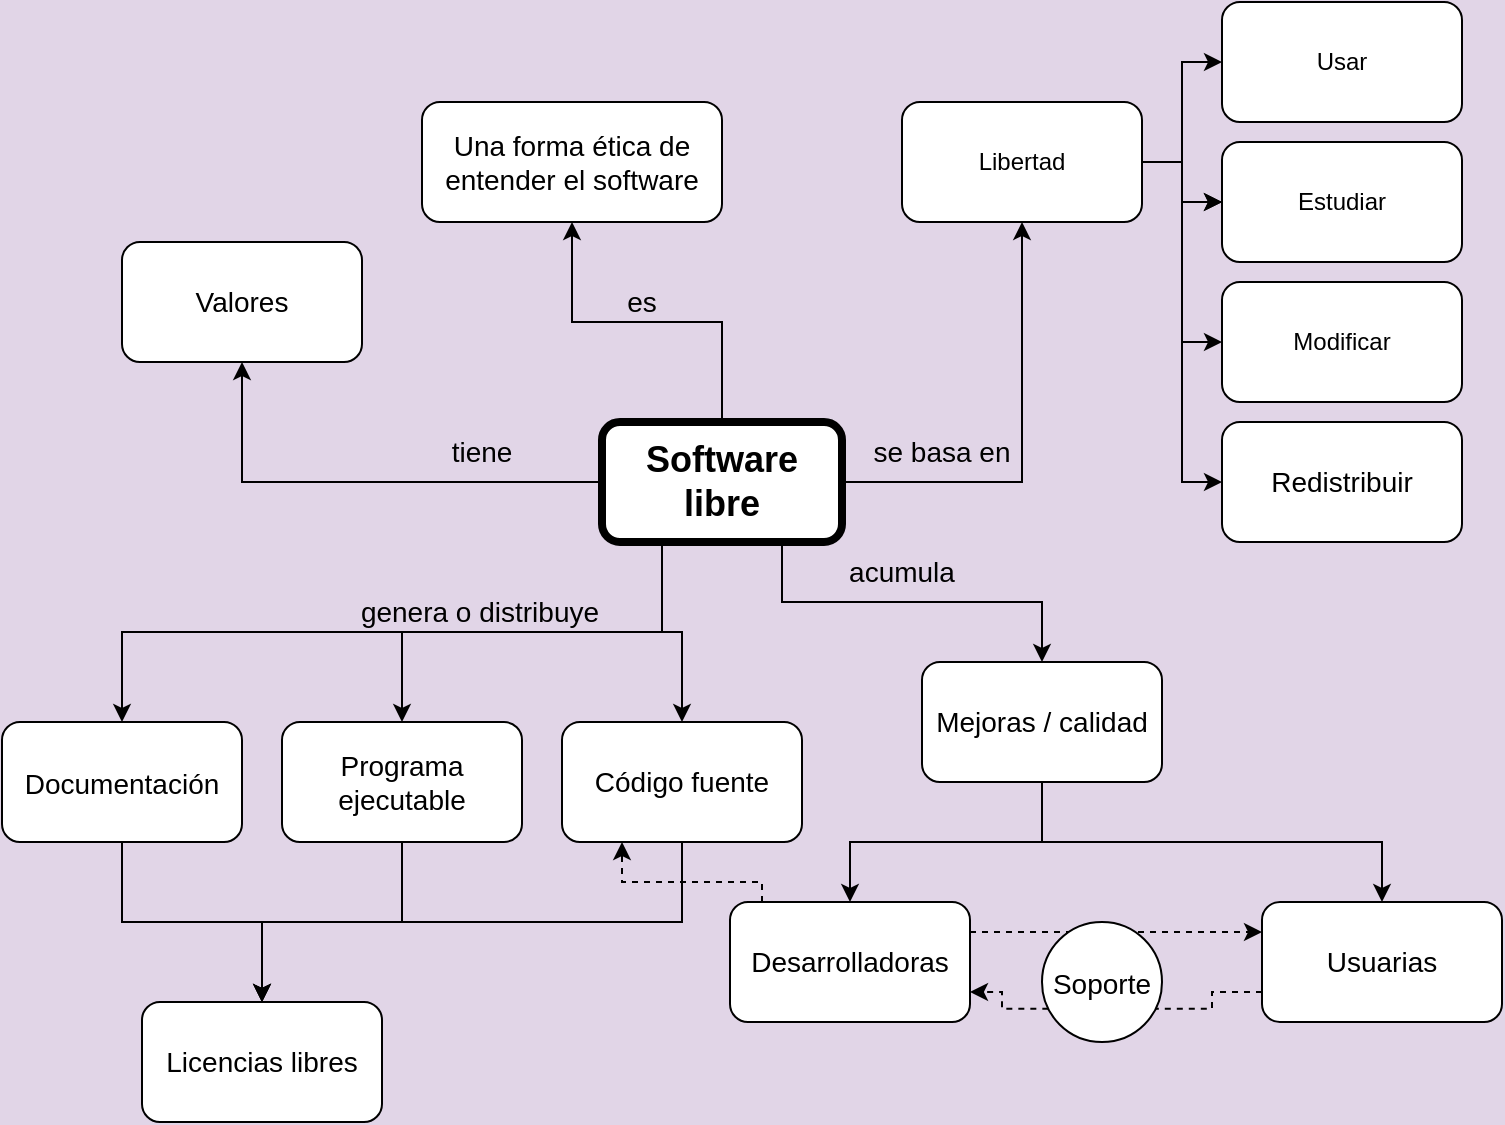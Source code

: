 <mxfile version="17.4.0" type="github">
  <diagram id="mqcoBNqN5jFAtbz3qUNQ" name="Page-1">
    <mxGraphModel dx="1348" dy="793" grid="1" gridSize="10" guides="1" tooltips="1" connect="1" arrows="1" fold="1" page="1" pageScale="1" pageWidth="827" pageHeight="1169" background="#E1D5E7" math="0" shadow="0">
      <root>
        <mxCell id="0" />
        <mxCell id="1" parent="0" />
        <mxCell id="0BLlIOfwIHSrkyi2slhk-3" style="edgeStyle=orthogonalEdgeStyle;rounded=0;orthogonalLoop=1;jettySize=auto;html=1;entryX=0.5;entryY=1;entryDx=0;entryDy=0;fontSize=14;" edge="1" parent="1" source="0BLlIOfwIHSrkyi2slhk-1" target="0BLlIOfwIHSrkyi2slhk-2">
          <mxGeometry relative="1" as="geometry" />
        </mxCell>
        <mxCell id="0BLlIOfwIHSrkyi2slhk-8" value="" style="edgeStyle=orthogonalEdgeStyle;rounded=0;orthogonalLoop=1;jettySize=auto;html=1;fontSize=14;" edge="1" parent="1" source="0BLlIOfwIHSrkyi2slhk-1" target="0BLlIOfwIHSrkyi2slhk-7">
          <mxGeometry relative="1" as="geometry" />
        </mxCell>
        <mxCell id="0BLlIOfwIHSrkyi2slhk-10" style="edgeStyle=orthogonalEdgeStyle;rounded=0;orthogonalLoop=1;jettySize=auto;html=1;exitX=0.25;exitY=1;exitDx=0;exitDy=0;fontSize=18;entryX=0.5;entryY=0;entryDx=0;entryDy=0;" edge="1" parent="1" source="0BLlIOfwIHSrkyi2slhk-1" target="0BLlIOfwIHSrkyi2slhk-11">
          <mxGeometry relative="1" as="geometry">
            <mxPoint x="289" y="510" as="targetPoint" />
          </mxGeometry>
        </mxCell>
        <mxCell id="0BLlIOfwIHSrkyi2slhk-12" style="edgeStyle=orthogonalEdgeStyle;rounded=0;orthogonalLoop=1;jettySize=auto;html=1;exitX=0.25;exitY=1;exitDx=0;exitDy=0;fontSize=14;" edge="1" parent="1" source="0BLlIOfwIHSrkyi2slhk-1" target="0BLlIOfwIHSrkyi2slhk-13">
          <mxGeometry relative="1" as="geometry">
            <mxPoint x="369" y="640" as="targetPoint" />
          </mxGeometry>
        </mxCell>
        <mxCell id="0BLlIOfwIHSrkyi2slhk-14" style="edgeStyle=orthogonalEdgeStyle;rounded=0;orthogonalLoop=1;jettySize=auto;html=1;exitX=0.25;exitY=1;exitDx=0;exitDy=0;fontSize=14;" edge="1" parent="1" source="0BLlIOfwIHSrkyi2slhk-1" target="0BLlIOfwIHSrkyi2slhk-15">
          <mxGeometry relative="1" as="geometry">
            <mxPoint x="459" y="500" as="targetPoint" />
          </mxGeometry>
        </mxCell>
        <mxCell id="0BLlIOfwIHSrkyi2slhk-21" style="edgeStyle=orthogonalEdgeStyle;rounded=0;orthogonalLoop=1;jettySize=auto;html=1;exitX=0.75;exitY=1;exitDx=0;exitDy=0;fontSize=14;" edge="1" parent="1" source="0BLlIOfwIHSrkyi2slhk-1" target="0BLlIOfwIHSrkyi2slhk-22">
          <mxGeometry relative="1" as="geometry">
            <mxPoint x="559" y="530" as="targetPoint" />
          </mxGeometry>
        </mxCell>
        <mxCell id="0BLlIOfwIHSrkyi2slhk-28" value="" style="edgeStyle=orthogonalEdgeStyle;rounded=0;orthogonalLoop=1;jettySize=auto;html=1;fontSize=14;" edge="1" parent="1" source="0BLlIOfwIHSrkyi2slhk-1" target="0BLlIOfwIHSrkyi2slhk-27">
          <mxGeometry relative="1" as="geometry" />
        </mxCell>
        <mxCell id="0BLlIOfwIHSrkyi2slhk-1" value="&lt;b&gt;&lt;font style=&quot;font-size: 14px&quot;&gt;&lt;font style=&quot;font-size: 18px&quot;&gt;Software libre&lt;/font&gt;&lt;br&gt;&lt;/font&gt;&lt;/b&gt;" style="rounded=1;whiteSpace=wrap;html=1;strokeWidth=4;" vertex="1" parent="1">
          <mxGeometry x="339" y="380" width="120" height="60" as="geometry" />
        </mxCell>
        <mxCell id="0BLlIOfwIHSrkyi2slhk-2" value="Una forma ética de entender el software" style="rounded=1;whiteSpace=wrap;html=1;fontSize=14;" vertex="1" parent="1">
          <mxGeometry x="249" y="220" width="150" height="60" as="geometry" />
        </mxCell>
        <mxCell id="0BLlIOfwIHSrkyi2slhk-4" value="es" style="text;html=1;strokeColor=none;fillColor=none;align=center;verticalAlign=middle;whiteSpace=wrap;rounded=0;fontSize=14;" vertex="1" parent="1">
          <mxGeometry x="329" y="305" width="60" height="30" as="geometry" />
        </mxCell>
        <mxCell id="0BLlIOfwIHSrkyi2slhk-7" value="&lt;font style=&quot;font-size: 14px&quot;&gt;Valores&lt;b&gt;&lt;font style=&quot;font-size: 14px&quot;&gt;&lt;br&gt;&lt;/font&gt;&lt;/b&gt;&lt;/font&gt;" style="rounded=1;whiteSpace=wrap;html=1;" vertex="1" parent="1">
          <mxGeometry x="99" y="290" width="120" height="60" as="geometry" />
        </mxCell>
        <mxCell id="0BLlIOfwIHSrkyi2slhk-9" value="tiene" style="text;html=1;strokeColor=none;fillColor=none;align=center;verticalAlign=middle;whiteSpace=wrap;rounded=0;fontSize=14;" vertex="1" parent="1">
          <mxGeometry x="249" y="380" width="60" height="30" as="geometry" />
        </mxCell>
        <mxCell id="0BLlIOfwIHSrkyi2slhk-16" style="edgeStyle=orthogonalEdgeStyle;rounded=0;orthogonalLoop=1;jettySize=auto;html=1;fontSize=14;" edge="1" parent="1" source="0BLlIOfwIHSrkyi2slhk-11" target="0BLlIOfwIHSrkyi2slhk-17">
          <mxGeometry relative="1" as="geometry">
            <mxPoint x="129" y="630" as="targetPoint" />
          </mxGeometry>
        </mxCell>
        <mxCell id="0BLlIOfwIHSrkyi2slhk-11" value="&lt;font style=&quot;font-size: 14px&quot;&gt;Documentación&lt;/font&gt;" style="rounded=1;whiteSpace=wrap;html=1;fontSize=18;" vertex="1" parent="1">
          <mxGeometry x="39" y="530" width="120" height="60" as="geometry" />
        </mxCell>
        <mxCell id="0BLlIOfwIHSrkyi2slhk-18" style="edgeStyle=orthogonalEdgeStyle;rounded=0;orthogonalLoop=1;jettySize=auto;html=1;exitX=0.5;exitY=1;exitDx=0;exitDy=0;fontSize=14;" edge="1" parent="1" source="0BLlIOfwIHSrkyi2slhk-13" target="0BLlIOfwIHSrkyi2slhk-17">
          <mxGeometry relative="1" as="geometry" />
        </mxCell>
        <mxCell id="0BLlIOfwIHSrkyi2slhk-13" value="Programa ejecutable" style="rounded=1;whiteSpace=wrap;html=1;fontSize=14;" vertex="1" parent="1">
          <mxGeometry x="179" y="530" width="120" height="60" as="geometry" />
        </mxCell>
        <mxCell id="0BLlIOfwIHSrkyi2slhk-19" style="edgeStyle=orthogonalEdgeStyle;rounded=0;orthogonalLoop=1;jettySize=auto;html=1;entryX=0.5;entryY=0;entryDx=0;entryDy=0;fontSize=14;" edge="1" parent="1" source="0BLlIOfwIHSrkyi2slhk-15" target="0BLlIOfwIHSrkyi2slhk-17">
          <mxGeometry relative="1" as="geometry">
            <Array as="points">
              <mxPoint x="379" y="630" />
              <mxPoint x="169" y="630" />
            </Array>
          </mxGeometry>
        </mxCell>
        <mxCell id="0BLlIOfwIHSrkyi2slhk-15" value="Código fuente" style="rounded=1;whiteSpace=wrap;html=1;fontSize=14;" vertex="1" parent="1">
          <mxGeometry x="319" y="530" width="120" height="60" as="geometry" />
        </mxCell>
        <mxCell id="0BLlIOfwIHSrkyi2slhk-17" value="Licencias libres" style="rounded=1;whiteSpace=wrap;html=1;fontSize=14;" vertex="1" parent="1">
          <mxGeometry x="109" y="670" width="120" height="60" as="geometry" />
        </mxCell>
        <mxCell id="0BLlIOfwIHSrkyi2slhk-20" value="genera o distribuye" style="text;html=1;strokeColor=none;fillColor=none;align=center;verticalAlign=middle;whiteSpace=wrap;rounded=0;fontSize=14;" vertex="1" parent="1">
          <mxGeometry x="188" y="460" width="180" height="30" as="geometry" />
        </mxCell>
        <mxCell id="0BLlIOfwIHSrkyi2slhk-23" style="edgeStyle=orthogonalEdgeStyle;rounded=0;orthogonalLoop=1;jettySize=auto;html=1;fontSize=14;" edge="1" parent="1" source="0BLlIOfwIHSrkyi2slhk-22" target="0BLlIOfwIHSrkyi2slhk-24">
          <mxGeometry relative="1" as="geometry">
            <mxPoint x="509" y="610" as="targetPoint" />
          </mxGeometry>
        </mxCell>
        <mxCell id="0BLlIOfwIHSrkyi2slhk-22" value="Mejoras / calidad" style="rounded=1;whiteSpace=wrap;html=1;fontSize=14;" vertex="1" parent="1">
          <mxGeometry x="499" y="500" width="120" height="60" as="geometry" />
        </mxCell>
        <mxCell id="0BLlIOfwIHSrkyi2slhk-41" style="edgeStyle=orthogonalEdgeStyle;rounded=0;orthogonalLoop=1;jettySize=auto;html=1;entryX=0.25;entryY=1;entryDx=0;entryDy=0;fontSize=18;dashed=1;" edge="1" parent="1" source="0BLlIOfwIHSrkyi2slhk-24" target="0BLlIOfwIHSrkyi2slhk-15">
          <mxGeometry relative="1" as="geometry">
            <Array as="points">
              <mxPoint x="419" y="650" />
              <mxPoint x="419" y="610" />
              <mxPoint x="349" y="610" />
            </Array>
          </mxGeometry>
        </mxCell>
        <mxCell id="0BLlIOfwIHSrkyi2slhk-43" style="edgeStyle=orthogonalEdgeStyle;rounded=0;orthogonalLoop=1;jettySize=auto;html=1;exitX=1;exitY=0.25;exitDx=0;exitDy=0;entryX=0;entryY=0.25;entryDx=0;entryDy=0;dashed=1;fontSize=18;" edge="1" parent="1" source="0BLlIOfwIHSrkyi2slhk-24" target="0BLlIOfwIHSrkyi2slhk-26">
          <mxGeometry relative="1" as="geometry" />
        </mxCell>
        <mxCell id="0BLlIOfwIHSrkyi2slhk-24" value="Desarrolladoras" style="rounded=1;whiteSpace=wrap;html=1;fontSize=14;" vertex="1" parent="1">
          <mxGeometry x="403" y="620" width="120" height="60" as="geometry" />
        </mxCell>
        <mxCell id="0BLlIOfwIHSrkyi2slhk-25" style="edgeStyle=orthogonalEdgeStyle;rounded=0;orthogonalLoop=1;jettySize=auto;html=1;exitX=0.5;exitY=1;exitDx=0;exitDy=0;fontSize=14;" edge="1" parent="1" source="0BLlIOfwIHSrkyi2slhk-22" target="0BLlIOfwIHSrkyi2slhk-26">
          <mxGeometry relative="1" as="geometry">
            <mxPoint x="649" y="620" as="targetPoint" />
          </mxGeometry>
        </mxCell>
        <mxCell id="0BLlIOfwIHSrkyi2slhk-44" style="edgeStyle=orthogonalEdgeStyle;rounded=0;orthogonalLoop=1;jettySize=auto;html=1;exitX=0;exitY=0.75;exitDx=0;exitDy=0;entryX=1;entryY=0.75;entryDx=0;entryDy=0;dashed=1;fontSize=18;startArrow=none;" edge="1" parent="1" source="0BLlIOfwIHSrkyi2slhk-45" target="0BLlIOfwIHSrkyi2slhk-24">
          <mxGeometry relative="1" as="geometry" />
        </mxCell>
        <mxCell id="0BLlIOfwIHSrkyi2slhk-26" value="Usuarias" style="rounded=1;whiteSpace=wrap;html=1;fontSize=14;" vertex="1" parent="1">
          <mxGeometry x="669" y="620" width="120" height="60" as="geometry" />
        </mxCell>
        <mxCell id="0BLlIOfwIHSrkyi2slhk-31" value="" style="edgeStyle=orthogonalEdgeStyle;rounded=0;orthogonalLoop=1;jettySize=auto;html=1;fontSize=14;" edge="1" parent="1" source="0BLlIOfwIHSrkyi2slhk-27" target="0BLlIOfwIHSrkyi2slhk-30">
          <mxGeometry relative="1" as="geometry" />
        </mxCell>
        <mxCell id="0BLlIOfwIHSrkyi2slhk-34" value="" style="edgeStyle=orthogonalEdgeStyle;rounded=0;orthogonalLoop=1;jettySize=auto;html=1;fontSize=14;" edge="1" parent="1" source="0BLlIOfwIHSrkyi2slhk-27" target="0BLlIOfwIHSrkyi2slhk-33">
          <mxGeometry relative="1" as="geometry" />
        </mxCell>
        <mxCell id="0BLlIOfwIHSrkyi2slhk-35" value="" style="edgeStyle=orthogonalEdgeStyle;rounded=0;orthogonalLoop=1;jettySize=auto;html=1;fontSize=14;" edge="1" parent="1" source="0BLlIOfwIHSrkyi2slhk-27" target="0BLlIOfwIHSrkyi2slhk-33">
          <mxGeometry relative="1" as="geometry" />
        </mxCell>
        <mxCell id="0BLlIOfwIHSrkyi2slhk-37" value="" style="edgeStyle=orthogonalEdgeStyle;rounded=0;orthogonalLoop=1;jettySize=auto;html=1;fontSize=14;entryX=0;entryY=0.5;entryDx=0;entryDy=0;" edge="1" parent="1" source="0BLlIOfwIHSrkyi2slhk-27" target="0BLlIOfwIHSrkyi2slhk-36">
          <mxGeometry relative="1" as="geometry">
            <Array as="points">
              <mxPoint x="629" y="250" />
              <mxPoint x="629" y="340" />
            </Array>
          </mxGeometry>
        </mxCell>
        <mxCell id="0BLlIOfwIHSrkyi2slhk-38" style="edgeStyle=orthogonalEdgeStyle;rounded=0;orthogonalLoop=1;jettySize=auto;html=1;fontSize=14;startArrow=none;exitX=1;exitY=0.5;exitDx=0;exitDy=0;entryX=0;entryY=0.5;entryDx=0;entryDy=0;" edge="1" parent="1" source="0BLlIOfwIHSrkyi2slhk-27" target="0BLlIOfwIHSrkyi2slhk-39">
          <mxGeometry relative="1" as="geometry">
            <mxPoint x="709" y="510" as="targetPoint" />
            <Array as="points">
              <mxPoint x="629" y="250" />
              <mxPoint x="629" y="410" />
            </Array>
          </mxGeometry>
        </mxCell>
        <mxCell id="0BLlIOfwIHSrkyi2slhk-27" value="Libertad" style="rounded=1;whiteSpace=wrap;html=1;" vertex="1" parent="1">
          <mxGeometry x="489" y="220" width="120" height="60" as="geometry" />
        </mxCell>
        <mxCell id="0BLlIOfwIHSrkyi2slhk-30" value="Usar" style="rounded=1;whiteSpace=wrap;html=1;" vertex="1" parent="1">
          <mxGeometry x="649" y="170" width="120" height="60" as="geometry" />
        </mxCell>
        <mxCell id="0BLlIOfwIHSrkyi2slhk-36" value="Modificar" style="rounded=1;whiteSpace=wrap;html=1;" vertex="1" parent="1">
          <mxGeometry x="649" y="310" width="120" height="60" as="geometry" />
        </mxCell>
        <mxCell id="0BLlIOfwIHSrkyi2slhk-39" value="Redistribuir" style="rounded=1;whiteSpace=wrap;html=1;fontSize=14;" vertex="1" parent="1">
          <mxGeometry x="649" y="380" width="120" height="60" as="geometry" />
        </mxCell>
        <mxCell id="0BLlIOfwIHSrkyi2slhk-33" value="Estudiar" style="rounded=1;whiteSpace=wrap;html=1;" vertex="1" parent="1">
          <mxGeometry x="649" y="240" width="120" height="60" as="geometry" />
        </mxCell>
        <mxCell id="0BLlIOfwIHSrkyi2slhk-40" value="" style="edgeStyle=orthogonalEdgeStyle;rounded=0;orthogonalLoop=1;jettySize=auto;html=1;fontSize=14;endArrow=none;" edge="1" parent="1" source="0BLlIOfwIHSrkyi2slhk-27" target="0BLlIOfwIHSrkyi2slhk-33">
          <mxGeometry relative="1" as="geometry">
            <mxPoint x="709" y="480" as="targetPoint" />
            <mxPoint x="609" y="250" as="sourcePoint" />
          </mxGeometry>
        </mxCell>
        <mxCell id="0BLlIOfwIHSrkyi2slhk-42" value="acumula" style="text;html=1;strokeColor=none;fillColor=none;align=center;verticalAlign=middle;whiteSpace=wrap;rounded=0;fontSize=14;" vertex="1" parent="1">
          <mxGeometry x="399" y="440" width="180" height="30" as="geometry" />
        </mxCell>
        <mxCell id="0BLlIOfwIHSrkyi2slhk-45" value="&lt;font style=&quot;font-size: 14px&quot;&gt;Soporte&lt;/font&gt;" style="ellipse;whiteSpace=wrap;html=1;fontSize=18;strokeWidth=1;" vertex="1" parent="1">
          <mxGeometry x="559" y="630" width="60" height="60" as="geometry" />
        </mxCell>
        <mxCell id="0BLlIOfwIHSrkyi2slhk-46" value="" style="edgeStyle=orthogonalEdgeStyle;rounded=0;orthogonalLoop=1;jettySize=auto;html=1;exitX=0;exitY=0.75;exitDx=0;exitDy=0;entryX=1;entryY=0.75;entryDx=0;entryDy=0;dashed=1;fontSize=18;endArrow=none;" edge="1" parent="1" source="0BLlIOfwIHSrkyi2slhk-26" target="0BLlIOfwIHSrkyi2slhk-45">
          <mxGeometry relative="1" as="geometry">
            <mxPoint x="629" y="665" as="sourcePoint" />
            <mxPoint x="523" y="665" as="targetPoint" />
          </mxGeometry>
        </mxCell>
        <mxCell id="0BLlIOfwIHSrkyi2slhk-47" value="se basa en" style="text;html=1;strokeColor=none;fillColor=none;align=center;verticalAlign=middle;whiteSpace=wrap;rounded=0;fontSize=14;" vertex="1" parent="1">
          <mxGeometry x="419" y="380" width="180" height="30" as="geometry" />
        </mxCell>
      </root>
    </mxGraphModel>
  </diagram>
</mxfile>
